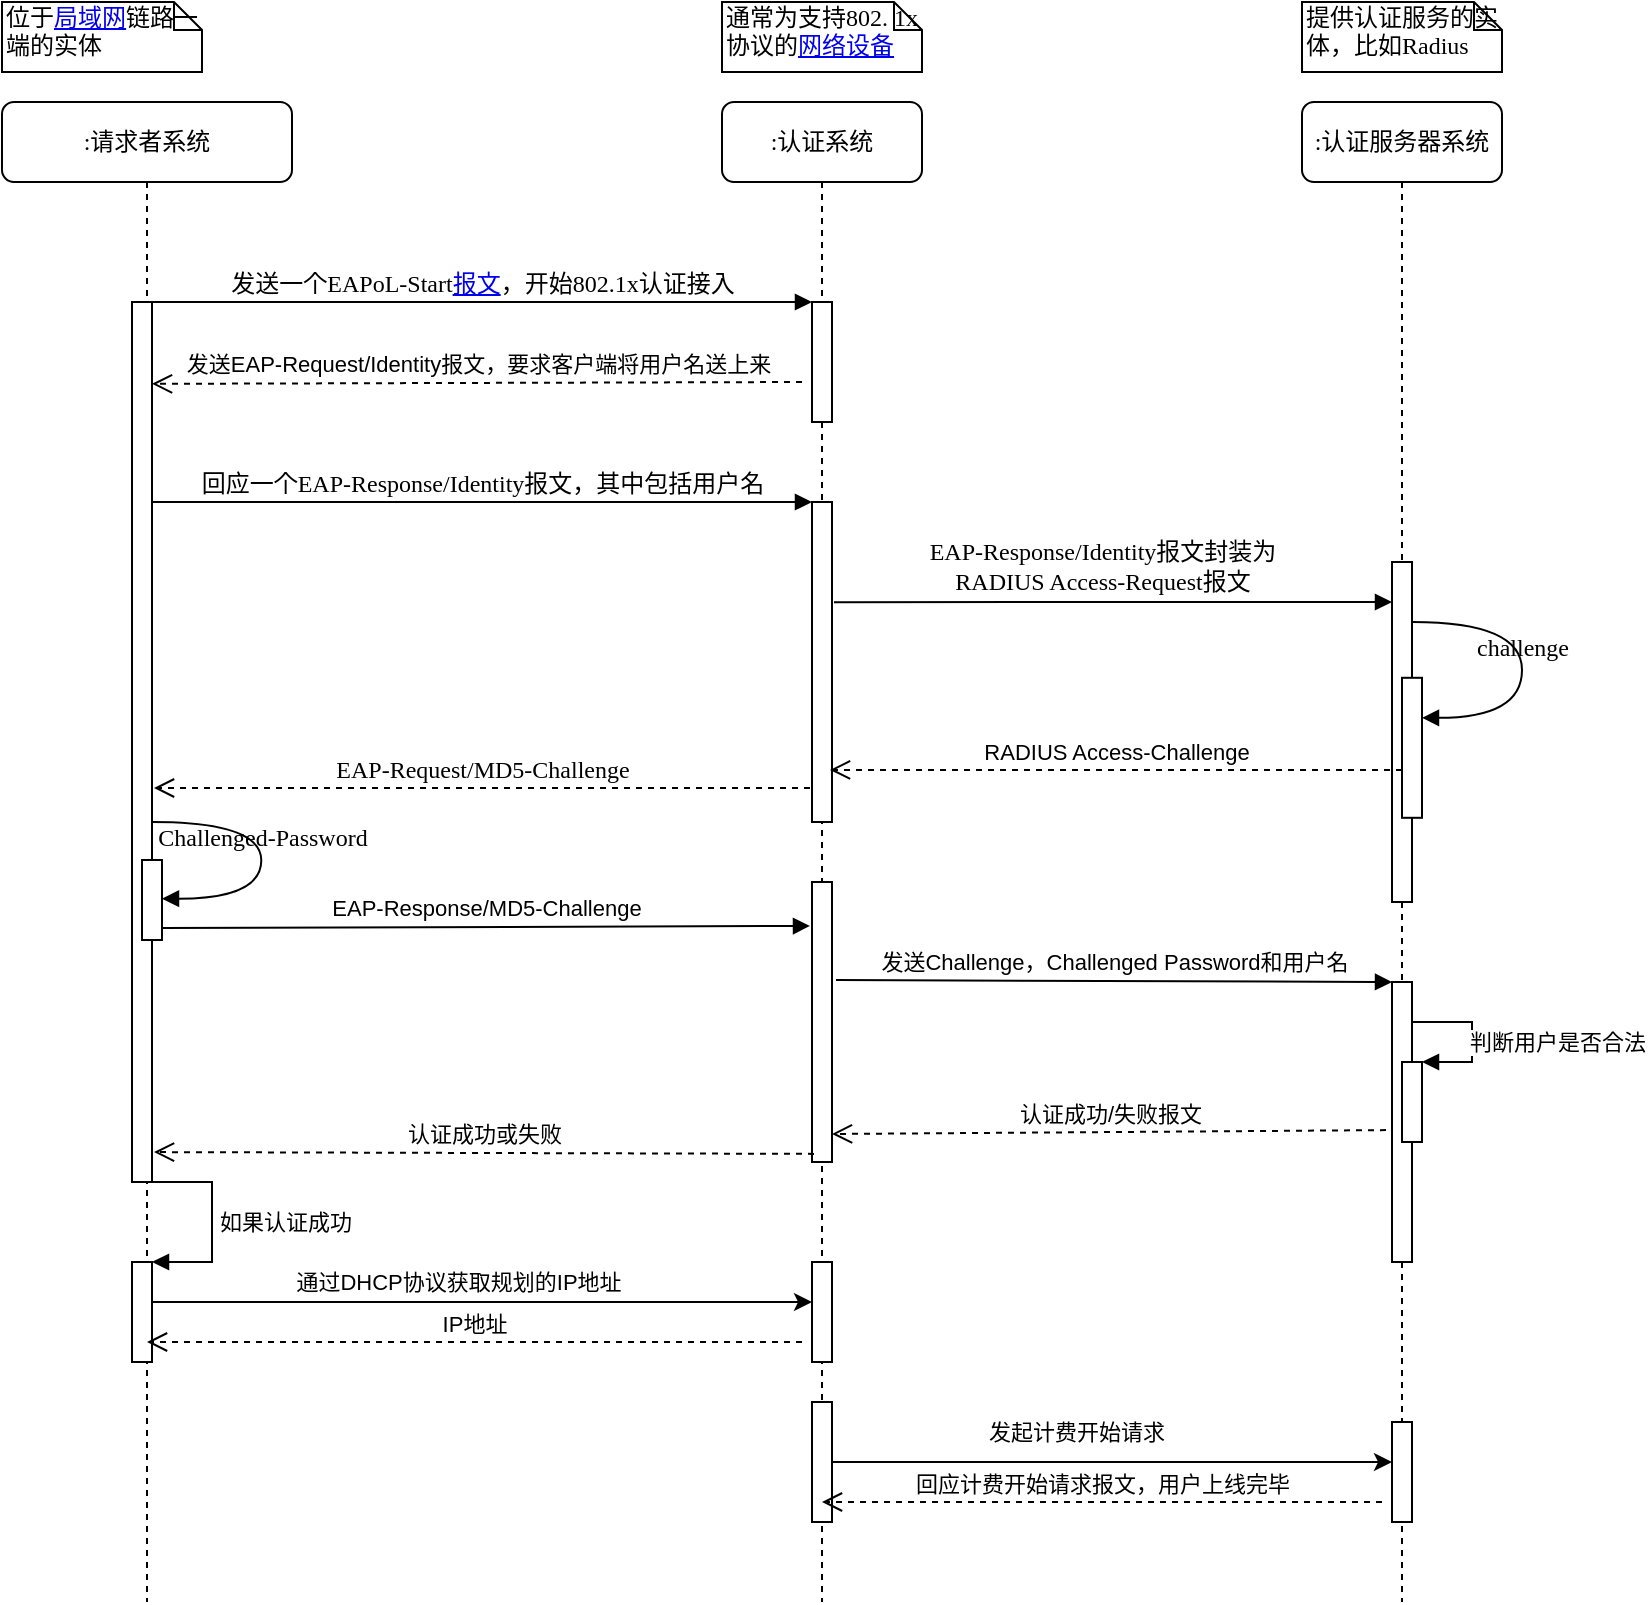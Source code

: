 <mxfile version="14.6.6" type="github">
  <diagram name="Page-1" id="13e1069c-82ec-6db2-03f1-153e76fe0fe0">
    <mxGraphModel dx="1367" dy="680" grid="1" gridSize="10" guides="1" tooltips="1" connect="1" arrows="1" fold="1" page="1" pageScale="1" pageWidth="1100" pageHeight="850" background="#ffffff" math="0" shadow="0">
      <root>
        <mxCell id="0" />
        <mxCell id="1" parent="0" />
        <mxCell id="7baba1c4bc27f4b0-2" value=":认证系统" style="shape=umlLifeline;perimeter=lifelinePerimeter;whiteSpace=wrap;html=1;container=1;collapsible=0;recursiveResize=0;outlineConnect=0;rounded=1;shadow=0;comic=0;labelBackgroundColor=none;strokeWidth=1;fontFamily=Verdana;fontSize=12;align=center;" parent="1" vertex="1">
          <mxGeometry x="460" y="80" width="100" height="750" as="geometry" />
        </mxCell>
        <mxCell id="7baba1c4bc27f4b0-10" value="" style="html=1;points=[];perimeter=orthogonalPerimeter;rounded=0;shadow=0;comic=0;labelBackgroundColor=none;strokeWidth=1;fontFamily=Verdana;fontSize=12;align=center;" parent="7baba1c4bc27f4b0-2" vertex="1">
          <mxGeometry x="45" y="100" width="10" height="60" as="geometry" />
        </mxCell>
        <mxCell id="7baba1c4bc27f4b0-22" value="" style="html=1;points=[];perimeter=orthogonalPerimeter;rounded=0;shadow=0;comic=0;labelBackgroundColor=none;strokeWidth=1;fontFamily=Verdana;fontSize=12;align=center;" parent="7baba1c4bc27f4b0-2" vertex="1">
          <mxGeometry x="45" y="200" width="10" height="160" as="geometry" />
        </mxCell>
        <mxCell id="Eh_B3KTSV3emwL2XMp4S-7" value="" style="html=1;points=[];perimeter=orthogonalPerimeter;rounded=0;shadow=0;comic=0;labelBackgroundColor=none;strokeWidth=1;fontFamily=Verdana;fontSize=12;align=center;" vertex="1" parent="7baba1c4bc27f4b0-2">
          <mxGeometry x="45" y="390" width="10" height="140" as="geometry" />
        </mxCell>
        <mxCell id="Eh_B3KTSV3emwL2XMp4S-23" value="" style="html=1;points=[];perimeter=orthogonalPerimeter;" vertex="1" parent="7baba1c4bc27f4b0-2">
          <mxGeometry x="45" y="580" width="10" height="50" as="geometry" />
        </mxCell>
        <mxCell id="Eh_B3KTSV3emwL2XMp4S-32" value="" style="html=1;points=[];perimeter=orthogonalPerimeter;" vertex="1" parent="7baba1c4bc27f4b0-2">
          <mxGeometry x="45" y="650" width="10" height="60" as="geometry" />
        </mxCell>
        <mxCell id="7baba1c4bc27f4b0-3" value=":认证服务器系统" style="shape=umlLifeline;perimeter=lifelinePerimeter;whiteSpace=wrap;html=1;container=1;collapsible=0;recursiveResize=0;outlineConnect=0;rounded=1;shadow=0;comic=0;labelBackgroundColor=none;strokeWidth=1;fontFamily=Verdana;fontSize=12;align=center;" parent="1" vertex="1">
          <mxGeometry x="750" y="80" width="100" height="750" as="geometry" />
        </mxCell>
        <mxCell id="7baba1c4bc27f4b0-13" value="" style="html=1;points=[];perimeter=orthogonalPerimeter;rounded=0;shadow=0;comic=0;labelBackgroundColor=none;strokeWidth=1;fontFamily=Verdana;fontSize=12;align=center;" parent="7baba1c4bc27f4b0-3" vertex="1">
          <mxGeometry x="45" y="230" width="10" height="170" as="geometry" />
        </mxCell>
        <mxCell id="Eh_B3KTSV3emwL2XMp4S-14" value="" style="html=1;points=[];perimeter=orthogonalPerimeter;" vertex="1" parent="7baba1c4bc27f4b0-3">
          <mxGeometry x="45" y="440" width="10" height="140" as="geometry" />
        </mxCell>
        <mxCell id="Eh_B3KTSV3emwL2XMp4S-17" value="" style="html=1;points=[];perimeter=orthogonalPerimeter;" vertex="1" parent="7baba1c4bc27f4b0-3">
          <mxGeometry x="50" y="480" width="10" height="40" as="geometry" />
        </mxCell>
        <mxCell id="Eh_B3KTSV3emwL2XMp4S-18" value="判断用户是否合法" style="edgeStyle=orthogonalEdgeStyle;html=1;align=left;spacingLeft=2;endArrow=block;rounded=0;entryX=1;entryY=0;" edge="1" target="Eh_B3KTSV3emwL2XMp4S-17" parent="7baba1c4bc27f4b0-3">
          <mxGeometry x="0.067" y="-5" relative="1" as="geometry">
            <mxPoint x="55" y="460" as="sourcePoint" />
            <Array as="points">
              <mxPoint x="85" y="460" />
            </Array>
            <mxPoint as="offset" />
          </mxGeometry>
        </mxCell>
        <mxCell id="Eh_B3KTSV3emwL2XMp4S-27" value="" style="html=1;points=[];perimeter=orthogonalPerimeter;" vertex="1" parent="7baba1c4bc27f4b0-3">
          <mxGeometry x="45" y="660" width="10" height="50" as="geometry" />
        </mxCell>
        <mxCell id="7baba1c4bc27f4b0-8" value=":请求者系统" style="shape=umlLifeline;perimeter=lifelinePerimeter;whiteSpace=wrap;html=1;container=1;collapsible=0;recursiveResize=0;outlineConnect=0;rounded=1;shadow=0;comic=0;labelBackgroundColor=none;strokeWidth=1;fontFamily=Verdana;fontSize=12;align=center;" parent="1" vertex="1">
          <mxGeometry x="100" y="80" width="145" height="750" as="geometry" />
        </mxCell>
        <mxCell id="7baba1c4bc27f4b0-9" value="" style="html=1;points=[];perimeter=orthogonalPerimeter;rounded=0;shadow=0;comic=0;labelBackgroundColor=none;strokeWidth=1;fontFamily=Verdana;fontSize=12;align=center;" parent="7baba1c4bc27f4b0-8" vertex="1">
          <mxGeometry x="65" y="100" width="10" height="440" as="geometry" />
        </mxCell>
        <mxCell id="7baba1c4bc27f4b0-39" value="&lt;div&gt;Challenged-Password&lt;/div&gt;" style="html=1;verticalAlign=bottom;endArrow=block;labelBackgroundColor=none;fontFamily=Verdana;fontSize=12;elbow=vertical;edgeStyle=orthogonalEdgeStyle;curved=1;entryX=1;entryY=0.286;entryPerimeter=0;exitX=1.038;exitY=0.345;exitPerimeter=0;" parent="7baba1c4bc27f4b0-8" edge="1">
          <mxGeometry relative="1" as="geometry">
            <mxPoint x="75.003" y="360" as="sourcePoint" />
            <mxPoint x="80.003" y="398.333" as="targetPoint" />
            <Array as="points">
              <mxPoint x="129.67" y="360" />
              <mxPoint x="129.67" y="398" />
            </Array>
          </mxGeometry>
        </mxCell>
        <mxCell id="7baba1c4bc27f4b0-37" value="" style="html=1;points=[];perimeter=orthogonalPerimeter;rounded=0;shadow=0;comic=0;labelBackgroundColor=none;strokeWidth=1;fontFamily=Verdana;fontSize=12;align=center;" parent="7baba1c4bc27f4b0-8" vertex="1">
          <mxGeometry x="70" y="379" width="10" height="40" as="geometry" />
        </mxCell>
        <mxCell id="Eh_B3KTSV3emwL2XMp4S-20" value="" style="html=1;points=[];perimeter=orthogonalPerimeter;" vertex="1" parent="7baba1c4bc27f4b0-8">
          <mxGeometry x="65" y="580" width="10" height="50" as="geometry" />
        </mxCell>
        <mxCell id="Eh_B3KTSV3emwL2XMp4S-21" value="如果认证成功" style="edgeStyle=orthogonalEdgeStyle;html=1;align=left;spacingLeft=2;endArrow=block;rounded=0;entryX=1;entryY=0;" edge="1" target="Eh_B3KTSV3emwL2XMp4S-20" parent="7baba1c4bc27f4b0-8">
          <mxGeometry relative="1" as="geometry">
            <mxPoint x="75" y="540" as="sourcePoint" />
            <Array as="points">
              <mxPoint x="105" y="540" />
            </Array>
          </mxGeometry>
        </mxCell>
        <mxCell id="7baba1c4bc27f4b0-23" value="回应一个EAP-Response/Identity报文，其中包括用户名" style="html=1;verticalAlign=bottom;endArrow=block;entryX=0;entryY=0;labelBackgroundColor=none;fontFamily=Verdana;fontSize=12;" parent="1" source="7baba1c4bc27f4b0-9" target="7baba1c4bc27f4b0-22" edge="1">
          <mxGeometry relative="1" as="geometry">
            <mxPoint x="510" y="420" as="sourcePoint" />
          </mxGeometry>
        </mxCell>
        <mxCell id="7baba1c4bc27f4b0-30" value="EAP-Request/MD5-Challenge" style="html=1;verticalAlign=bottom;endArrow=open;dashed=1;endSize=8;labelBackgroundColor=none;fontFamily=Verdana;fontSize=12;edgeStyle=elbowEdgeStyle;elbow=vertical;exitX=-0.1;exitY=0.894;exitDx=0;exitDy=0;exitPerimeter=0;entryX=1.1;entryY=0.552;entryDx=0;entryDy=0;entryPerimeter=0;" parent="1" source="7baba1c4bc27f4b0-22" target="7baba1c4bc27f4b0-9" edge="1">
          <mxGeometry relative="1" as="geometry">
            <mxPoint x="800" y="626" as="targetPoint" />
            <Array as="points" />
          </mxGeometry>
        </mxCell>
        <mxCell id="7baba1c4bc27f4b0-11" value="发送一个EAPoL-Start&lt;a target=&quot;_blank&quot; href=&quot;https://baike.baidu.com/item/%E6%8A%A5%E6%96%87&quot;&gt;报文&lt;/a&gt;，开始802.1x认证接入" style="html=1;verticalAlign=bottom;endArrow=block;entryX=0;entryY=0;labelBackgroundColor=none;fontFamily=Verdana;fontSize=12;edgeStyle=elbowEdgeStyle;elbow=vertical;" parent="1" source="7baba1c4bc27f4b0-9" target="7baba1c4bc27f4b0-10" edge="1">
          <mxGeometry relative="1" as="geometry">
            <mxPoint x="220" y="190" as="sourcePoint" />
          </mxGeometry>
        </mxCell>
        <mxCell id="7baba1c4bc27f4b0-14" value="&lt;div&gt;EAP-Response/Identity报文封装为&lt;/div&gt;&lt;div&gt;RADIUS Access-Request报文&lt;/div&gt;" style="html=1;verticalAlign=bottom;endArrow=block;labelBackgroundColor=none;fontFamily=Verdana;fontSize=12;edgeStyle=elbowEdgeStyle;elbow=vertical;exitX=1.1;exitY=0.313;exitDx=0;exitDy=0;exitPerimeter=0;entryX=0;entryY=0.112;entryDx=0;entryDy=0;entryPerimeter=0;" parent="1" source="7baba1c4bc27f4b0-22" target="7baba1c4bc27f4b0-13" edge="1">
          <mxGeometry x="-0.043" y="1" relative="1" as="geometry">
            <mxPoint x="520" y="300" as="sourcePoint" />
            <mxPoint x="780" y="315" as="targetPoint" />
            <Array as="points">
              <mxPoint x="640" y="330" />
              <mxPoint x="660" y="315" />
            </Array>
            <mxPoint as="offset" />
          </mxGeometry>
        </mxCell>
        <mxCell id="7baba1c4bc27f4b0-34" value="" style="html=1;points=[];perimeter=orthogonalPerimeter;rounded=0;shadow=0;comic=0;labelBackgroundColor=none;strokeWidth=1;fontFamily=Verdana;fontSize=12;align=center;" parent="1" vertex="1">
          <mxGeometry x="800" y="367.9" width="10" height="70" as="geometry" />
        </mxCell>
        <mxCell id="7baba1c4bc27f4b0-35" value="challenge" style="html=1;verticalAlign=bottom;endArrow=block;labelBackgroundColor=none;fontFamily=Verdana;fontSize=12;elbow=vertical;edgeStyle=orthogonalEdgeStyle;curved=1;entryX=1;entryY=0.286;entryPerimeter=0;exitX=1.038;exitY=0.345;exitPerimeter=0;" parent="1" target="7baba1c4bc27f4b0-34" edge="1">
          <mxGeometry relative="1" as="geometry">
            <mxPoint x="805.38" y="340" as="sourcePoint" />
            <mxPoint x="805" y="287.9" as="targetPoint" />
            <Array as="points">
              <mxPoint x="860" y="339.95" />
              <mxPoint x="860" y="387.95" />
            </Array>
          </mxGeometry>
        </mxCell>
        <mxCell id="7baba1c4bc27f4b0-40" value="位于&lt;a target=&quot;_blank&quot; href=&quot;https://baike.baidu.com/item/%E5%B1%80%E5%9F%9F%E7%BD%91&quot;&gt;局域网&lt;/a&gt;链路一端的实体" style="shape=note;whiteSpace=wrap;html=1;size=14;verticalAlign=top;align=left;spacingTop=-6;rounded=0;shadow=0;comic=0;labelBackgroundColor=none;strokeWidth=1;fontFamily=Verdana;fontSize=12" parent="1" vertex="1">
          <mxGeometry x="100" y="30" width="100" height="35" as="geometry" />
        </mxCell>
        <mxCell id="7baba1c4bc27f4b0-41" value="通常为支持802. 1x协议的&lt;a target=&quot;_blank&quot; href=&quot;https://baike.baidu.com/item/%E7%BD%91%E7%BB%9C%E8%AE%BE%E5%A4%87&quot;&gt;网络设备&lt;/a&gt;" style="shape=note;whiteSpace=wrap;html=1;size=14;verticalAlign=top;align=left;spacingTop=-6;rounded=0;shadow=0;comic=0;labelBackgroundColor=none;strokeWidth=1;fontFamily=Verdana;fontSize=12" parent="1" vertex="1">
          <mxGeometry x="460" y="30" width="100" height="35" as="geometry" />
        </mxCell>
        <mxCell id="7baba1c4bc27f4b0-42" value="提供认证服务的实体，比如Radius" style="shape=note;whiteSpace=wrap;html=1;size=14;verticalAlign=top;align=left;spacingTop=-6;rounded=0;shadow=0;comic=0;labelBackgroundColor=none;strokeWidth=1;fontFamily=Verdana;fontSize=12" parent="1" vertex="1">
          <mxGeometry x="750" y="30" width="100" height="35" as="geometry" />
        </mxCell>
        <mxCell id="Eh_B3KTSV3emwL2XMp4S-3" value="发送EAP-Request/Identity报文，要求客户端将用户名送上来" style="html=1;verticalAlign=bottom;endArrow=open;dashed=1;endSize=8;entryX=1;entryY=0.093;entryDx=0;entryDy=0;entryPerimeter=0;" edge="1" parent="1" target="7baba1c4bc27f4b0-9">
          <mxGeometry relative="1" as="geometry">
            <mxPoint x="500" y="220" as="sourcePoint" />
            <mxPoint x="156" y="220" as="targetPoint" />
          </mxGeometry>
        </mxCell>
        <mxCell id="Eh_B3KTSV3emwL2XMp4S-5" value="RADIUS Access-Challenge" style="html=1;verticalAlign=bottom;endArrow=open;dashed=1;endSize=8;entryX=0.9;entryY=0.786;entryDx=0;entryDy=0;entryPerimeter=0;" edge="1" parent="1">
          <mxGeometry relative="1" as="geometry">
            <mxPoint x="800" y="413.95" as="sourcePoint" />
            <mxPoint x="514" y="413.99" as="targetPoint" />
          </mxGeometry>
        </mxCell>
        <mxCell id="Eh_B3KTSV3emwL2XMp4S-10" value="EAP-Response/MD5-Challenge" style="html=1;verticalAlign=bottom;endArrow=block;exitX=1;exitY=0.85;exitDx=0;exitDy=0;exitPerimeter=0;entryX=-0.1;entryY=0.157;entryDx=0;entryDy=0;entryPerimeter=0;" edge="1" parent="1" source="7baba1c4bc27f4b0-37" target="Eh_B3KTSV3emwL2XMp4S-7">
          <mxGeometry width="80" relative="1" as="geometry">
            <mxPoint x="250" y="600" as="sourcePoint" />
            <mxPoint x="500" y="489" as="targetPoint" />
          </mxGeometry>
        </mxCell>
        <mxCell id="Eh_B3KTSV3emwL2XMp4S-15" value="发送Challenge，Challenged Password和用户名" style="html=1;verticalAlign=bottom;endArrow=block;entryX=0;entryY=0;exitX=1.2;exitY=0.35;exitDx=0;exitDy=0;exitPerimeter=0;" edge="1" target="Eh_B3KTSV3emwL2XMp4S-14" parent="1" source="Eh_B3KTSV3emwL2XMp4S-7">
          <mxGeometry relative="1" as="geometry">
            <mxPoint x="725" y="520" as="sourcePoint" />
          </mxGeometry>
        </mxCell>
        <mxCell id="Eh_B3KTSV3emwL2XMp4S-16" value="认证成功/失败报文" style="html=1;verticalAlign=bottom;endArrow=open;dashed=1;endSize=8;exitX=-0.3;exitY=0.529;entryX=1;entryY=0.9;entryDx=0;entryDy=0;entryPerimeter=0;exitDx=0;exitDy=0;exitPerimeter=0;" edge="1" source="Eh_B3KTSV3emwL2XMp4S-14" parent="1" target="Eh_B3KTSV3emwL2XMp4S-7">
          <mxGeometry relative="1" as="geometry">
            <mxPoint x="725" y="596" as="targetPoint" />
          </mxGeometry>
        </mxCell>
        <mxCell id="Eh_B3KTSV3emwL2XMp4S-19" value="认证成功或失败" style="html=1;verticalAlign=bottom;endArrow=open;dashed=1;endSize=8;exitX=0.1;exitY=0.971;exitDx=0;exitDy=0;exitPerimeter=0;entryX=1.1;entryY=0.966;entryDx=0;entryDy=0;entryPerimeter=0;" edge="1" parent="1" source="Eh_B3KTSV3emwL2XMp4S-7" target="7baba1c4bc27f4b0-9">
          <mxGeometry relative="1" as="geometry">
            <mxPoint x="500" y="600" as="sourcePoint" />
            <mxPoint x="420" y="600" as="targetPoint" />
          </mxGeometry>
        </mxCell>
        <mxCell id="Eh_B3KTSV3emwL2XMp4S-24" value="" style="edgeStyle=orthogonalEdgeStyle;rounded=0;orthogonalLoop=1;jettySize=auto;html=1;" edge="1" parent="1" source="Eh_B3KTSV3emwL2XMp4S-20" target="Eh_B3KTSV3emwL2XMp4S-23">
          <mxGeometry relative="1" as="geometry">
            <Array as="points">
              <mxPoint x="420" y="680" />
              <mxPoint x="420" y="680" />
            </Array>
          </mxGeometry>
        </mxCell>
        <mxCell id="Eh_B3KTSV3emwL2XMp4S-26" value="&lt;div&gt;通过DHCP协议获取规划的IP地址&lt;/div&gt;" style="edgeLabel;html=1;align=center;verticalAlign=middle;resizable=0;points=[];" vertex="1" connectable="0" parent="Eh_B3KTSV3emwL2XMp4S-24">
          <mxGeometry x="-0.103" y="-2" relative="1" as="geometry">
            <mxPoint x="5" y="-12" as="offset" />
          </mxGeometry>
        </mxCell>
        <mxCell id="Eh_B3KTSV3emwL2XMp4S-28" value="" style="edgeStyle=orthogonalEdgeStyle;rounded=0;orthogonalLoop=1;jettySize=auto;html=1;" edge="1" parent="1" source="Eh_B3KTSV3emwL2XMp4S-32" target="Eh_B3KTSV3emwL2XMp4S-27">
          <mxGeometry relative="1" as="geometry">
            <mxPoint x="510" y="750" as="sourcePoint" />
            <Array as="points">
              <mxPoint x="510" y="750" />
              <mxPoint x="800" y="750" />
            </Array>
          </mxGeometry>
        </mxCell>
        <mxCell id="Eh_B3KTSV3emwL2XMp4S-29" value="发起计费开始请求" style="edgeLabel;html=1;align=center;verticalAlign=middle;resizable=0;points=[];" vertex="1" connectable="0" parent="Eh_B3KTSV3emwL2XMp4S-28">
          <mxGeometry x="-0.129" y="-2" relative="1" as="geometry">
            <mxPoint y="-17" as="offset" />
          </mxGeometry>
        </mxCell>
        <mxCell id="Eh_B3KTSV3emwL2XMp4S-30" value="IP地址" style="html=1;verticalAlign=bottom;endArrow=open;dashed=1;endSize=8;" edge="1" parent="1" target="7baba1c4bc27f4b0-8">
          <mxGeometry relative="1" as="geometry">
            <mxPoint x="500" y="700" as="sourcePoint" />
            <mxPoint x="420" y="700" as="targetPoint" />
          </mxGeometry>
        </mxCell>
        <mxCell id="Eh_B3KTSV3emwL2XMp4S-31" value="回应计费开始请求报文，用户上线完毕" style="html=1;verticalAlign=bottom;endArrow=open;dashed=1;endSize=8;" edge="1" parent="1" target="7baba1c4bc27f4b0-2">
          <mxGeometry relative="1" as="geometry">
            <mxPoint x="790" y="780" as="sourcePoint" />
            <mxPoint x="710" y="780" as="targetPoint" />
          </mxGeometry>
        </mxCell>
      </root>
    </mxGraphModel>
  </diagram>
</mxfile>
